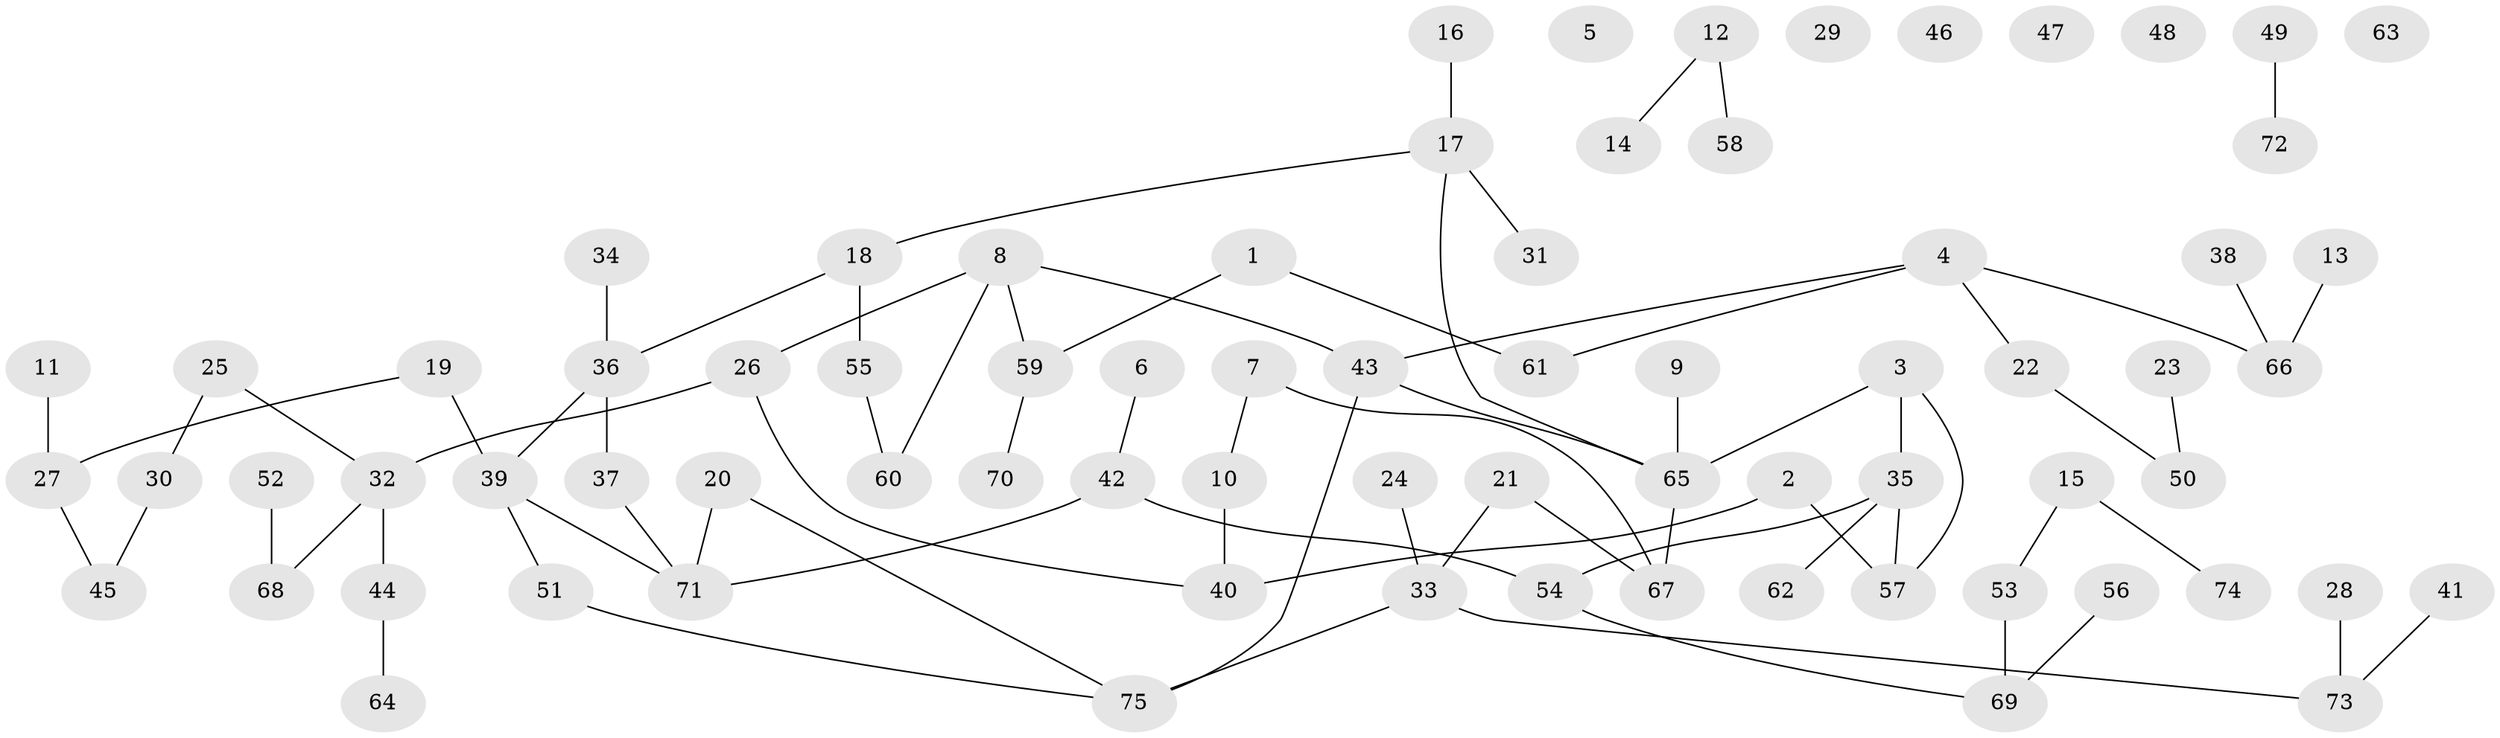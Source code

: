 // coarse degree distribution, {2: 0.2857142857142857, 4: 0.02857142857142857, 6: 0.05714285714285714, 0: 0.22857142857142856, 3: 0.02857142857142857, 7: 0.08571428571428572, 1: 0.2857142857142857}
// Generated by graph-tools (version 1.1) at 2025/16/03/04/25 18:16:39]
// undirected, 75 vertices, 77 edges
graph export_dot {
graph [start="1"]
  node [color=gray90,style=filled];
  1;
  2;
  3;
  4;
  5;
  6;
  7;
  8;
  9;
  10;
  11;
  12;
  13;
  14;
  15;
  16;
  17;
  18;
  19;
  20;
  21;
  22;
  23;
  24;
  25;
  26;
  27;
  28;
  29;
  30;
  31;
  32;
  33;
  34;
  35;
  36;
  37;
  38;
  39;
  40;
  41;
  42;
  43;
  44;
  45;
  46;
  47;
  48;
  49;
  50;
  51;
  52;
  53;
  54;
  55;
  56;
  57;
  58;
  59;
  60;
  61;
  62;
  63;
  64;
  65;
  66;
  67;
  68;
  69;
  70;
  71;
  72;
  73;
  74;
  75;
  1 -- 59;
  1 -- 61;
  2 -- 40;
  2 -- 57;
  3 -- 35;
  3 -- 57;
  3 -- 65;
  4 -- 22;
  4 -- 43;
  4 -- 61;
  4 -- 66;
  6 -- 42;
  7 -- 10;
  7 -- 67;
  8 -- 26;
  8 -- 43;
  8 -- 59;
  8 -- 60;
  9 -- 65;
  10 -- 40;
  11 -- 27;
  12 -- 14;
  12 -- 58;
  13 -- 66;
  15 -- 53;
  15 -- 74;
  16 -- 17;
  17 -- 18;
  17 -- 31;
  17 -- 65;
  18 -- 36;
  18 -- 55;
  19 -- 27;
  19 -- 39;
  20 -- 71;
  20 -- 75;
  21 -- 33;
  21 -- 67;
  22 -- 50;
  23 -- 50;
  24 -- 33;
  25 -- 30;
  25 -- 32;
  26 -- 32;
  26 -- 40;
  27 -- 45;
  28 -- 73;
  30 -- 45;
  32 -- 44;
  32 -- 68;
  33 -- 73;
  33 -- 75;
  34 -- 36;
  35 -- 54;
  35 -- 57;
  35 -- 62;
  36 -- 37;
  36 -- 39;
  37 -- 71;
  38 -- 66;
  39 -- 51;
  39 -- 71;
  41 -- 73;
  42 -- 54;
  42 -- 71;
  43 -- 65;
  43 -- 75;
  44 -- 64;
  49 -- 72;
  51 -- 75;
  52 -- 68;
  53 -- 69;
  54 -- 69;
  55 -- 60;
  56 -- 69;
  59 -- 70;
  65 -- 67;
}
